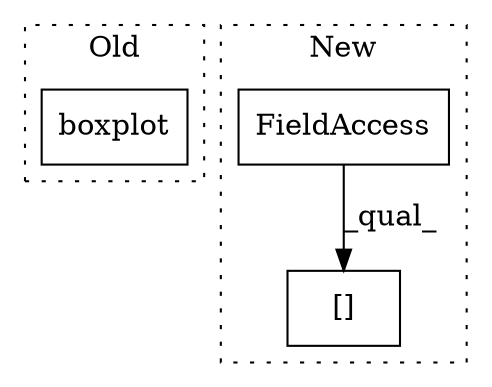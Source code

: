 digraph G {
subgraph cluster0 {
1 [label="boxplot" a="32" s="2725,2749" l="8,1" shape="box"];
label = "Old";
style="dotted";
}
subgraph cluster1 {
2 [label="[]" a="2" s="2488,2505" l="11,1" shape="box"];
3 [label="FieldAccess" a="22" s="2488" l="10" shape="box"];
label = "New";
style="dotted";
}
3 -> 2 [label="_qual_"];
}